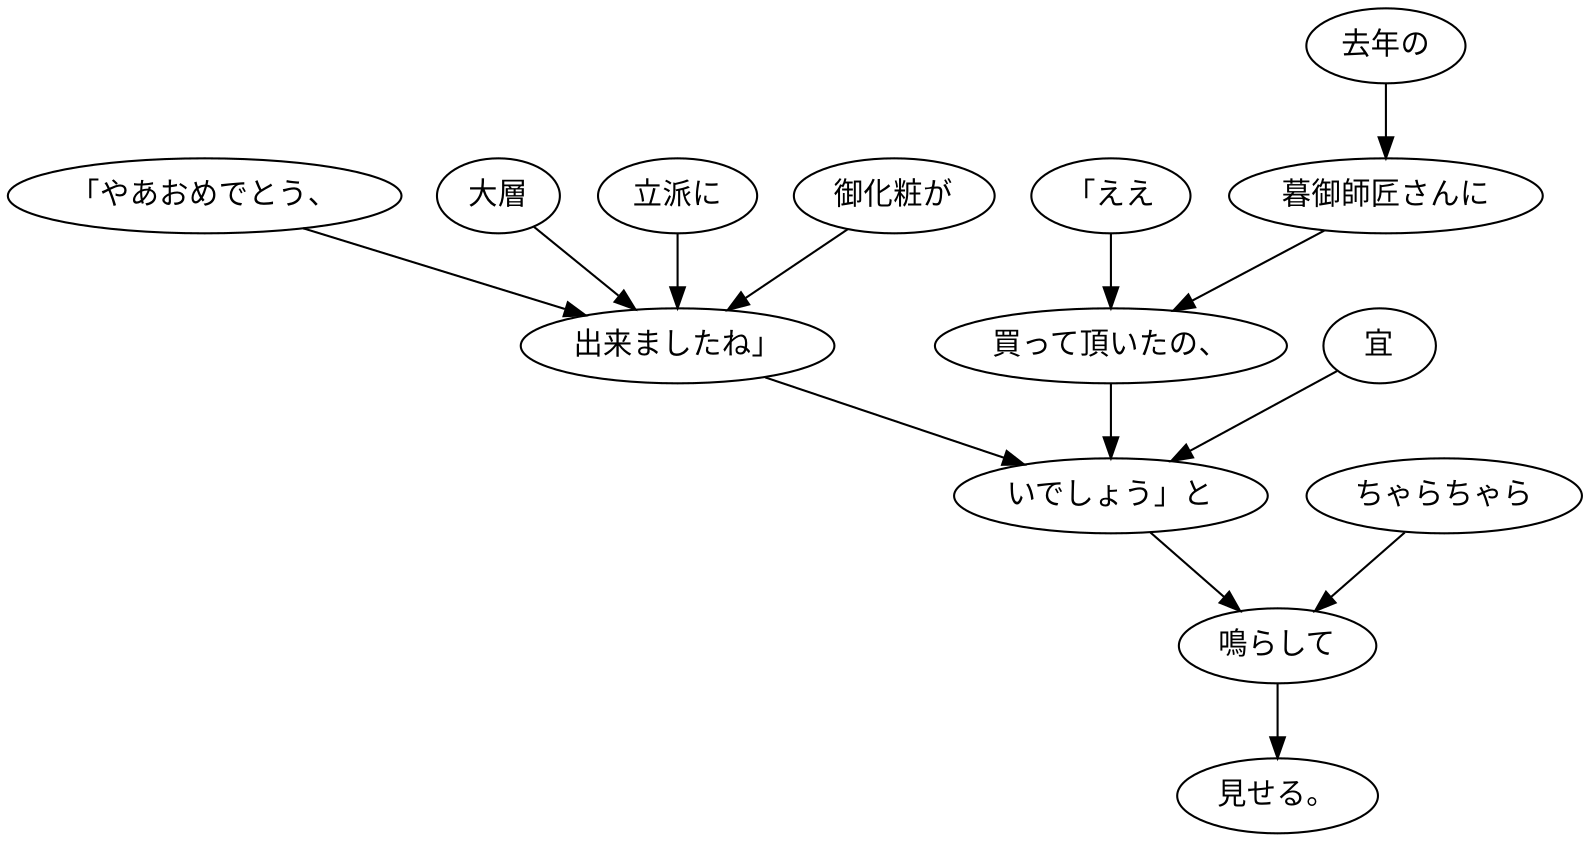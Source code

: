 digraph graph667 {
	node0 [label="「やあおめでとう、"];
	node1 [label="大層"];
	node2 [label="立派に"];
	node3 [label="御化粧が"];
	node4 [label="出来ましたね」"];
	node5 [label="「ええ"];
	node6 [label="去年の"];
	node7 [label="暮御師匠さんに"];
	node8 [label="買って頂いたの、"];
	node9 [label="宜"];
	node10 [label="いでしょう」と"];
	node11 [label="ちゃらちゃら"];
	node12 [label="鳴らして"];
	node13 [label="見せる。"];
	node0 -> node4;
	node1 -> node4;
	node2 -> node4;
	node3 -> node4;
	node4 -> node10;
	node5 -> node8;
	node6 -> node7;
	node7 -> node8;
	node8 -> node10;
	node9 -> node10;
	node10 -> node12;
	node11 -> node12;
	node12 -> node13;
}
